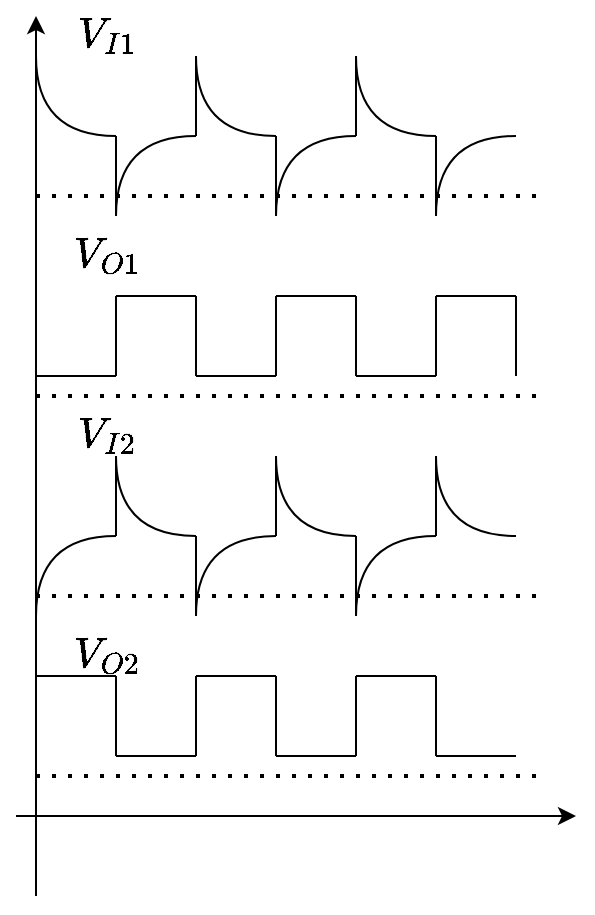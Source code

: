 <mxfile version="13.9.9" type="device"><diagram id="F1Kf_EfO1kOmDa_4V_vT" name="Page-1"><mxGraphModel dx="1185" dy="733" grid="1" gridSize="10" guides="1" tooltips="1" connect="1" arrows="1" fold="1" page="1" pageScale="1" pageWidth="300" pageHeight="500" math="1" shadow="0"><root><mxCell id="0"/><mxCell id="1" parent="0"/><mxCell id="p52O2Rw4_i4GsnlDsgbh-1" value="" style="endArrow=classic;html=1;" edge="1" parent="1"><mxGeometry width="50" height="50" relative="1" as="geometry"><mxPoint x="10" y="440" as="sourcePoint"/><mxPoint x="290" y="440" as="targetPoint"/></mxGeometry></mxCell><mxCell id="p52O2Rw4_i4GsnlDsgbh-2" value="" style="endArrow=classic;html=1;" edge="1" parent="1"><mxGeometry width="50" height="50" relative="1" as="geometry"><mxPoint x="20" y="480" as="sourcePoint"/><mxPoint x="20" y="40" as="targetPoint"/></mxGeometry></mxCell><mxCell id="p52O2Rw4_i4GsnlDsgbh-5" value="" style="endArrow=classic;html=1;rounded=0;strokeColor=none;" edge="1" parent="1"><mxGeometry width="50" height="50" relative="1" as="geometry"><mxPoint x="130" y="260" as="sourcePoint"/><mxPoint x="180" y="210" as="targetPoint"/><Array as="points"><mxPoint x="180" y="260"/><mxPoint x="130" y="210"/></Array></mxGeometry></mxCell><mxCell id="p52O2Rw4_i4GsnlDsgbh-6" value="" style="endArrow=none;html=1;curved=1;" edge="1" parent="1"><mxGeometry width="50" height="50" relative="1" as="geometry"><mxPoint x="20" y="60" as="sourcePoint"/><mxPoint x="60" y="100" as="targetPoint"/><Array as="points"><mxPoint x="20" y="100"/></Array></mxGeometry></mxCell><mxCell id="p52O2Rw4_i4GsnlDsgbh-11" value="" style="endArrow=none;html=1;strokeColor=none;curved=1;" edge="1" parent="1"><mxGeometry width="50" height="50" relative="1" as="geometry"><mxPoint x="60" y="140" as="sourcePoint"/><mxPoint x="100" y="100" as="targetPoint"/><Array as="points"><mxPoint x="70" y="110"/></Array></mxGeometry></mxCell><mxCell id="p52O2Rw4_i4GsnlDsgbh-12" value="" style="endArrow=none;html=1;strokeColor=none;curved=1;" edge="1" parent="1"><mxGeometry width="50" height="50" relative="1" as="geometry"><mxPoint x="100" y="250" as="sourcePoint"/><mxPoint x="150" y="200" as="targetPoint"/></mxGeometry></mxCell><mxCell id="p52O2Rw4_i4GsnlDsgbh-13" value="" style="endArrow=none;html=1;curved=1;" edge="1" parent="1"><mxGeometry width="50" height="50" relative="1" as="geometry"><mxPoint x="60" y="140" as="sourcePoint"/><mxPoint x="100" y="100" as="targetPoint"/><Array as="points"><mxPoint x="60" y="100"/></Array></mxGeometry></mxCell><mxCell id="p52O2Rw4_i4GsnlDsgbh-14" value="" style="endArrow=none;html=1;" edge="1" parent="1"><mxGeometry width="50" height="50" relative="1" as="geometry"><mxPoint x="60" y="140" as="sourcePoint"/><mxPoint x="60" y="100" as="targetPoint"/></mxGeometry></mxCell><mxCell id="p52O2Rw4_i4GsnlDsgbh-15" value="" style="endArrow=none;html=1;" edge="1" parent="1"><mxGeometry width="50" height="50" relative="1" as="geometry"><mxPoint x="100" y="100" as="sourcePoint"/><mxPoint x="100" y="60" as="targetPoint"/></mxGeometry></mxCell><mxCell id="p52O2Rw4_i4GsnlDsgbh-16" value="" style="endArrow=none;html=1;curved=1;" edge="1" parent="1"><mxGeometry width="50" height="50" relative="1" as="geometry"><mxPoint x="100" y="60" as="sourcePoint"/><mxPoint x="140" y="100" as="targetPoint"/><Array as="points"><mxPoint x="100" y="100"/></Array></mxGeometry></mxCell><mxCell id="p52O2Rw4_i4GsnlDsgbh-17" value="" style="endArrow=none;html=1;curved=1;" edge="1" parent="1"><mxGeometry width="50" height="50" relative="1" as="geometry"><mxPoint x="140" y="140" as="sourcePoint"/><mxPoint x="180" y="100" as="targetPoint"/><Array as="points"><mxPoint x="140" y="100"/></Array></mxGeometry></mxCell><mxCell id="p52O2Rw4_i4GsnlDsgbh-18" value="" style="endArrow=none;html=1;" edge="1" parent="1"><mxGeometry width="50" height="50" relative="1" as="geometry"><mxPoint x="140" y="140" as="sourcePoint"/><mxPoint x="140" y="100" as="targetPoint"/></mxGeometry></mxCell><mxCell id="p52O2Rw4_i4GsnlDsgbh-19" value="" style="endArrow=none;html=1;" edge="1" parent="1"><mxGeometry width="50" height="50" relative="1" as="geometry"><mxPoint x="180" y="100" as="sourcePoint"/><mxPoint x="180" y="60" as="targetPoint"/></mxGeometry></mxCell><mxCell id="p52O2Rw4_i4GsnlDsgbh-20" value="" style="endArrow=none;html=1;curved=1;" edge="1" parent="1"><mxGeometry width="50" height="50" relative="1" as="geometry"><mxPoint x="180" y="60" as="sourcePoint"/><mxPoint x="220" y="100" as="targetPoint"/><Array as="points"><mxPoint x="180" y="100"/></Array></mxGeometry></mxCell><mxCell id="p52O2Rw4_i4GsnlDsgbh-21" value="" style="endArrow=none;html=1;curved=1;" edge="1" parent="1"><mxGeometry width="50" height="50" relative="1" as="geometry"><mxPoint x="220" y="140" as="sourcePoint"/><mxPoint x="260" y="100" as="targetPoint"/><Array as="points"><mxPoint x="220" y="100"/></Array></mxGeometry></mxCell><mxCell id="p52O2Rw4_i4GsnlDsgbh-22" value="" style="endArrow=none;html=1;" edge="1" parent="1"><mxGeometry width="50" height="50" relative="1" as="geometry"><mxPoint x="220" y="140" as="sourcePoint"/><mxPoint x="220" y="100" as="targetPoint"/></mxGeometry></mxCell><mxCell id="p52O2Rw4_i4GsnlDsgbh-23" value="" style="endArrow=none;html=1;" edge="1" parent="1"><mxGeometry width="50" height="50" relative="1" as="geometry"><mxPoint x="60" y="220" as="sourcePoint"/><mxPoint x="60" y="180" as="targetPoint"/></mxGeometry></mxCell><mxCell id="p52O2Rw4_i4GsnlDsgbh-24" value="" style="endArrow=none;html=1;" edge="1" parent="1"><mxGeometry width="50" height="50" relative="1" as="geometry"><mxPoint x="100" y="220" as="sourcePoint"/><mxPoint x="100" y="180" as="targetPoint"/></mxGeometry></mxCell><mxCell id="p52O2Rw4_i4GsnlDsgbh-25" value="" style="endArrow=none;html=1;" edge="1" parent="1"><mxGeometry width="50" height="50" relative="1" as="geometry"><mxPoint x="60" y="180" as="sourcePoint"/><mxPoint x="100" y="180" as="targetPoint"/></mxGeometry></mxCell><mxCell id="p52O2Rw4_i4GsnlDsgbh-26" value="" style="endArrow=none;html=1;" edge="1" parent="1"><mxGeometry width="50" height="50" relative="1" as="geometry"><mxPoint x="20" y="220" as="sourcePoint"/><mxPoint x="60" y="220" as="targetPoint"/></mxGeometry></mxCell><mxCell id="p52O2Rw4_i4GsnlDsgbh-27" value="" style="endArrow=none;html=1;" edge="1" parent="1"><mxGeometry width="50" height="50" relative="1" as="geometry"><mxPoint x="140" y="220" as="sourcePoint"/><mxPoint x="140" y="180" as="targetPoint"/></mxGeometry></mxCell><mxCell id="p52O2Rw4_i4GsnlDsgbh-28" value="" style="endArrow=none;html=1;" edge="1" parent="1"><mxGeometry width="50" height="50" relative="1" as="geometry"><mxPoint x="180" y="220" as="sourcePoint"/><mxPoint x="180" y="180" as="targetPoint"/></mxGeometry></mxCell><mxCell id="p52O2Rw4_i4GsnlDsgbh-29" value="" style="endArrow=none;html=1;" edge="1" parent="1"><mxGeometry width="50" height="50" relative="1" as="geometry"><mxPoint x="140" y="180" as="sourcePoint"/><mxPoint x="180" y="180" as="targetPoint"/></mxGeometry></mxCell><mxCell id="p52O2Rw4_i4GsnlDsgbh-30" value="" style="endArrow=none;html=1;" edge="1" parent="1"><mxGeometry width="50" height="50" relative="1" as="geometry"><mxPoint x="100" y="220" as="sourcePoint"/><mxPoint x="140" y="220" as="targetPoint"/></mxGeometry></mxCell><mxCell id="p52O2Rw4_i4GsnlDsgbh-31" value="" style="endArrow=none;html=1;" edge="1" parent="1"><mxGeometry width="50" height="50" relative="1" as="geometry"><mxPoint x="220" y="220" as="sourcePoint"/><mxPoint x="220" y="180" as="targetPoint"/></mxGeometry></mxCell><mxCell id="p52O2Rw4_i4GsnlDsgbh-32" value="" style="endArrow=none;html=1;" edge="1" parent="1"><mxGeometry width="50" height="50" relative="1" as="geometry"><mxPoint x="260" y="220" as="sourcePoint"/><mxPoint x="260" y="180" as="targetPoint"/></mxGeometry></mxCell><mxCell id="p52O2Rw4_i4GsnlDsgbh-33" value="" style="endArrow=none;html=1;" edge="1" parent="1"><mxGeometry width="50" height="50" relative="1" as="geometry"><mxPoint x="220" y="180" as="sourcePoint"/><mxPoint x="260" y="180" as="targetPoint"/></mxGeometry></mxCell><mxCell id="p52O2Rw4_i4GsnlDsgbh-34" value="" style="endArrow=none;html=1;" edge="1" parent="1"><mxGeometry width="50" height="50" relative="1" as="geometry"><mxPoint x="180" y="220" as="sourcePoint"/><mxPoint x="220" y="220" as="targetPoint"/></mxGeometry></mxCell><mxCell id="p52O2Rw4_i4GsnlDsgbh-42" value="" style="endArrow=none;html=1;strokeColor=none;curved=1;" edge="1" parent="1"><mxGeometry width="50" height="50" relative="1" as="geometry"><mxPoint x="20" y="340" as="sourcePoint"/><mxPoint x="60" y="300" as="targetPoint"/><Array as="points"><mxPoint x="30" y="310"/></Array></mxGeometry></mxCell><mxCell id="p52O2Rw4_i4GsnlDsgbh-43" value="" style="endArrow=none;html=1;curved=1;" edge="1" parent="1"><mxGeometry width="50" height="50" relative="1" as="geometry"><mxPoint x="20" y="340" as="sourcePoint"/><mxPoint x="60" y="300" as="targetPoint"/><Array as="points"><mxPoint x="20" y="300"/></Array></mxGeometry></mxCell><mxCell id="p52O2Rw4_i4GsnlDsgbh-44" value="" style="endArrow=none;html=1;" edge="1" parent="1"><mxGeometry width="50" height="50" relative="1" as="geometry"><mxPoint x="20" y="340" as="sourcePoint"/><mxPoint x="20" y="300" as="targetPoint"/></mxGeometry></mxCell><mxCell id="p52O2Rw4_i4GsnlDsgbh-45" value="" style="endArrow=none;html=1;" edge="1" parent="1"><mxGeometry width="50" height="50" relative="1" as="geometry"><mxPoint x="60" y="300" as="sourcePoint"/><mxPoint x="60" y="260" as="targetPoint"/></mxGeometry></mxCell><mxCell id="p52O2Rw4_i4GsnlDsgbh-46" value="" style="endArrow=none;html=1;curved=1;" edge="1" parent="1"><mxGeometry width="50" height="50" relative="1" as="geometry"><mxPoint x="60" y="260" as="sourcePoint"/><mxPoint x="100" y="300" as="targetPoint"/><Array as="points"><mxPoint x="60" y="300"/></Array></mxGeometry></mxCell><mxCell id="p52O2Rw4_i4GsnlDsgbh-47" value="" style="endArrow=none;html=1;curved=1;" edge="1" parent="1"><mxGeometry width="50" height="50" relative="1" as="geometry"><mxPoint x="100" y="340" as="sourcePoint"/><mxPoint x="140" y="300" as="targetPoint"/><Array as="points"><mxPoint x="100" y="300"/></Array></mxGeometry></mxCell><mxCell id="p52O2Rw4_i4GsnlDsgbh-48" value="" style="endArrow=none;html=1;" edge="1" parent="1"><mxGeometry width="50" height="50" relative="1" as="geometry"><mxPoint x="100" y="340" as="sourcePoint"/><mxPoint x="100" y="300" as="targetPoint"/></mxGeometry></mxCell><mxCell id="p52O2Rw4_i4GsnlDsgbh-49" value="" style="endArrow=none;html=1;" edge="1" parent="1"><mxGeometry width="50" height="50" relative="1" as="geometry"><mxPoint x="140" y="300" as="sourcePoint"/><mxPoint x="140" y="260" as="targetPoint"/></mxGeometry></mxCell><mxCell id="p52O2Rw4_i4GsnlDsgbh-50" value="" style="endArrow=none;html=1;curved=1;" edge="1" parent="1"><mxGeometry width="50" height="50" relative="1" as="geometry"><mxPoint x="140" y="260" as="sourcePoint"/><mxPoint x="180" y="300" as="targetPoint"/><Array as="points"><mxPoint x="140" y="300"/></Array></mxGeometry></mxCell><mxCell id="p52O2Rw4_i4GsnlDsgbh-51" value="" style="endArrow=none;html=1;curved=1;" edge="1" parent="1"><mxGeometry width="50" height="50" relative="1" as="geometry"><mxPoint x="180" y="340" as="sourcePoint"/><mxPoint x="220" y="300" as="targetPoint"/><Array as="points"><mxPoint x="180" y="300"/></Array></mxGeometry></mxCell><mxCell id="p52O2Rw4_i4GsnlDsgbh-52" value="" style="endArrow=none;html=1;" edge="1" parent="1"><mxGeometry width="50" height="50" relative="1" as="geometry"><mxPoint x="180" y="340" as="sourcePoint"/><mxPoint x="180" y="300" as="targetPoint"/></mxGeometry></mxCell><mxCell id="p52O2Rw4_i4GsnlDsgbh-53" value="" style="endArrow=none;html=1;" edge="1" parent="1"><mxGeometry width="50" height="50" relative="1" as="geometry"><mxPoint x="220" y="300" as="sourcePoint"/><mxPoint x="220" y="260" as="targetPoint"/></mxGeometry></mxCell><mxCell id="p52O2Rw4_i4GsnlDsgbh-54" value="" style="endArrow=none;html=1;curved=1;" edge="1" parent="1"><mxGeometry width="50" height="50" relative="1" as="geometry"><mxPoint x="220" y="260" as="sourcePoint"/><mxPoint x="260" y="300" as="targetPoint"/><Array as="points"><mxPoint x="220" y="300"/></Array></mxGeometry></mxCell><mxCell id="p52O2Rw4_i4GsnlDsgbh-56" value="" style="endArrow=none;html=1;" edge="1" parent="1"><mxGeometry width="50" height="50" relative="1" as="geometry"><mxPoint x="20" y="410" as="sourcePoint"/><mxPoint x="20" y="370" as="targetPoint"/></mxGeometry></mxCell><mxCell id="p52O2Rw4_i4GsnlDsgbh-57" value="" style="endArrow=none;html=1;" edge="1" parent="1"><mxGeometry width="50" height="50" relative="1" as="geometry"><mxPoint x="60" y="410" as="sourcePoint"/><mxPoint x="60" y="370" as="targetPoint"/></mxGeometry></mxCell><mxCell id="p52O2Rw4_i4GsnlDsgbh-58" value="" style="endArrow=none;html=1;" edge="1" parent="1"><mxGeometry width="50" height="50" relative="1" as="geometry"><mxPoint x="20" y="370" as="sourcePoint"/><mxPoint x="60" y="370" as="targetPoint"/></mxGeometry></mxCell><mxCell id="p52O2Rw4_i4GsnlDsgbh-59" value="" style="endArrow=none;html=1;" edge="1" parent="1"><mxGeometry width="50" height="50" relative="1" as="geometry"><mxPoint x="100" y="410" as="sourcePoint"/><mxPoint x="100" y="370" as="targetPoint"/></mxGeometry></mxCell><mxCell id="p52O2Rw4_i4GsnlDsgbh-60" value="" style="endArrow=none;html=1;" edge="1" parent="1"><mxGeometry width="50" height="50" relative="1" as="geometry"><mxPoint x="140" y="410" as="sourcePoint"/><mxPoint x="140" y="370" as="targetPoint"/></mxGeometry></mxCell><mxCell id="p52O2Rw4_i4GsnlDsgbh-61" value="" style="endArrow=none;html=1;" edge="1" parent="1"><mxGeometry width="50" height="50" relative="1" as="geometry"><mxPoint x="100" y="370" as="sourcePoint"/><mxPoint x="140" y="370" as="targetPoint"/></mxGeometry></mxCell><mxCell id="p52O2Rw4_i4GsnlDsgbh-62" value="" style="endArrow=none;html=1;" edge="1" parent="1"><mxGeometry width="50" height="50" relative="1" as="geometry"><mxPoint x="60" y="410" as="sourcePoint"/><mxPoint x="100" y="410" as="targetPoint"/></mxGeometry></mxCell><mxCell id="p52O2Rw4_i4GsnlDsgbh-63" value="" style="endArrow=none;html=1;" edge="1" parent="1"><mxGeometry width="50" height="50" relative="1" as="geometry"><mxPoint x="180" y="410" as="sourcePoint"/><mxPoint x="180" y="370" as="targetPoint"/></mxGeometry></mxCell><mxCell id="p52O2Rw4_i4GsnlDsgbh-64" value="" style="endArrow=none;html=1;" edge="1" parent="1"><mxGeometry width="50" height="50" relative="1" as="geometry"><mxPoint x="220" y="410" as="sourcePoint"/><mxPoint x="220" y="370" as="targetPoint"/></mxGeometry></mxCell><mxCell id="p52O2Rw4_i4GsnlDsgbh-65" value="" style="endArrow=none;html=1;" edge="1" parent="1"><mxGeometry width="50" height="50" relative="1" as="geometry"><mxPoint x="180" y="370" as="sourcePoint"/><mxPoint x="220" y="370" as="targetPoint"/></mxGeometry></mxCell><mxCell id="p52O2Rw4_i4GsnlDsgbh-66" value="" style="endArrow=none;html=1;" edge="1" parent="1"><mxGeometry width="50" height="50" relative="1" as="geometry"><mxPoint x="140" y="410" as="sourcePoint"/><mxPoint x="180" y="410" as="targetPoint"/></mxGeometry></mxCell><mxCell id="p52O2Rw4_i4GsnlDsgbh-67" value="" style="endArrow=none;html=1;" edge="1" parent="1"><mxGeometry width="50" height="50" relative="1" as="geometry"><mxPoint x="220" y="410" as="sourcePoint"/><mxPoint x="260" y="410" as="targetPoint"/></mxGeometry></mxCell><mxCell id="p52O2Rw4_i4GsnlDsgbh-68" value="" style="endArrow=none;dashed=1;html=1;dashPattern=1 3;strokeWidth=2;" edge="1" parent="1"><mxGeometry width="50" height="50" relative="1" as="geometry"><mxPoint x="20" y="330" as="sourcePoint"/><mxPoint x="270" y="330" as="targetPoint"/></mxGeometry></mxCell><mxCell id="p52O2Rw4_i4GsnlDsgbh-69" value="" style="endArrow=none;dashed=1;html=1;dashPattern=1 3;strokeWidth=2;" edge="1" parent="1"><mxGeometry width="50" height="50" relative="1" as="geometry"><mxPoint x="20" y="420" as="sourcePoint"/><mxPoint x="270" y="420" as="targetPoint"/></mxGeometry></mxCell><mxCell id="p52O2Rw4_i4GsnlDsgbh-70" value="" style="endArrow=none;dashed=1;html=1;dashPattern=1 3;strokeWidth=2;" edge="1" parent="1"><mxGeometry width="50" height="50" relative="1" as="geometry"><mxPoint x="20" y="230" as="sourcePoint"/><mxPoint x="270" y="230" as="targetPoint"/></mxGeometry></mxCell><mxCell id="p52O2Rw4_i4GsnlDsgbh-71" value="" style="endArrow=none;dashed=1;html=1;dashPattern=1 3;strokeWidth=2;" edge="1" parent="1"><mxGeometry width="50" height="50" relative="1" as="geometry"><mxPoint x="20" y="130" as="sourcePoint"/><mxPoint x="270" y="130" as="targetPoint"/></mxGeometry></mxCell><mxCell id="p52O2Rw4_i4GsnlDsgbh-72" value="&lt;font style=&quot;font-size: 18px&quot;&gt;\(V_{I1}\)&lt;/font&gt;" style="text;html=1;align=center;verticalAlign=middle;resizable=0;points=[];autosize=1;" vertex="1" parent="1"><mxGeometry x="10" y="40" width="90" height="20" as="geometry"/></mxCell><mxCell id="p52O2Rw4_i4GsnlDsgbh-73" value="&lt;font style=&quot;font-size: 18px&quot;&gt;\(V_{I2}\)&lt;/font&gt;" style="text;html=1;align=center;verticalAlign=middle;resizable=0;points=[];autosize=1;" vertex="1" parent="1"><mxGeometry x="10" y="240" width="90" height="20" as="geometry"/></mxCell><mxCell id="p52O2Rw4_i4GsnlDsgbh-74" value="&lt;font style=&quot;font-size: 18px&quot;&gt;\(V_{O1}\)&lt;/font&gt;" style="text;html=1;align=center;verticalAlign=middle;resizable=0;points=[];autosize=1;" vertex="1" parent="1"><mxGeometry x="5" y="150" width="100" height="20" as="geometry"/></mxCell><mxCell id="p52O2Rw4_i4GsnlDsgbh-75" value="&lt;font style=&quot;font-size: 18px&quot;&gt;\(V_{O2}\)&lt;/font&gt;" style="text;html=1;align=center;verticalAlign=middle;resizable=0;points=[];autosize=1;" vertex="1" parent="1"><mxGeometry x="5" y="350" width="100" height="20" as="geometry"/></mxCell></root></mxGraphModel></diagram></mxfile>